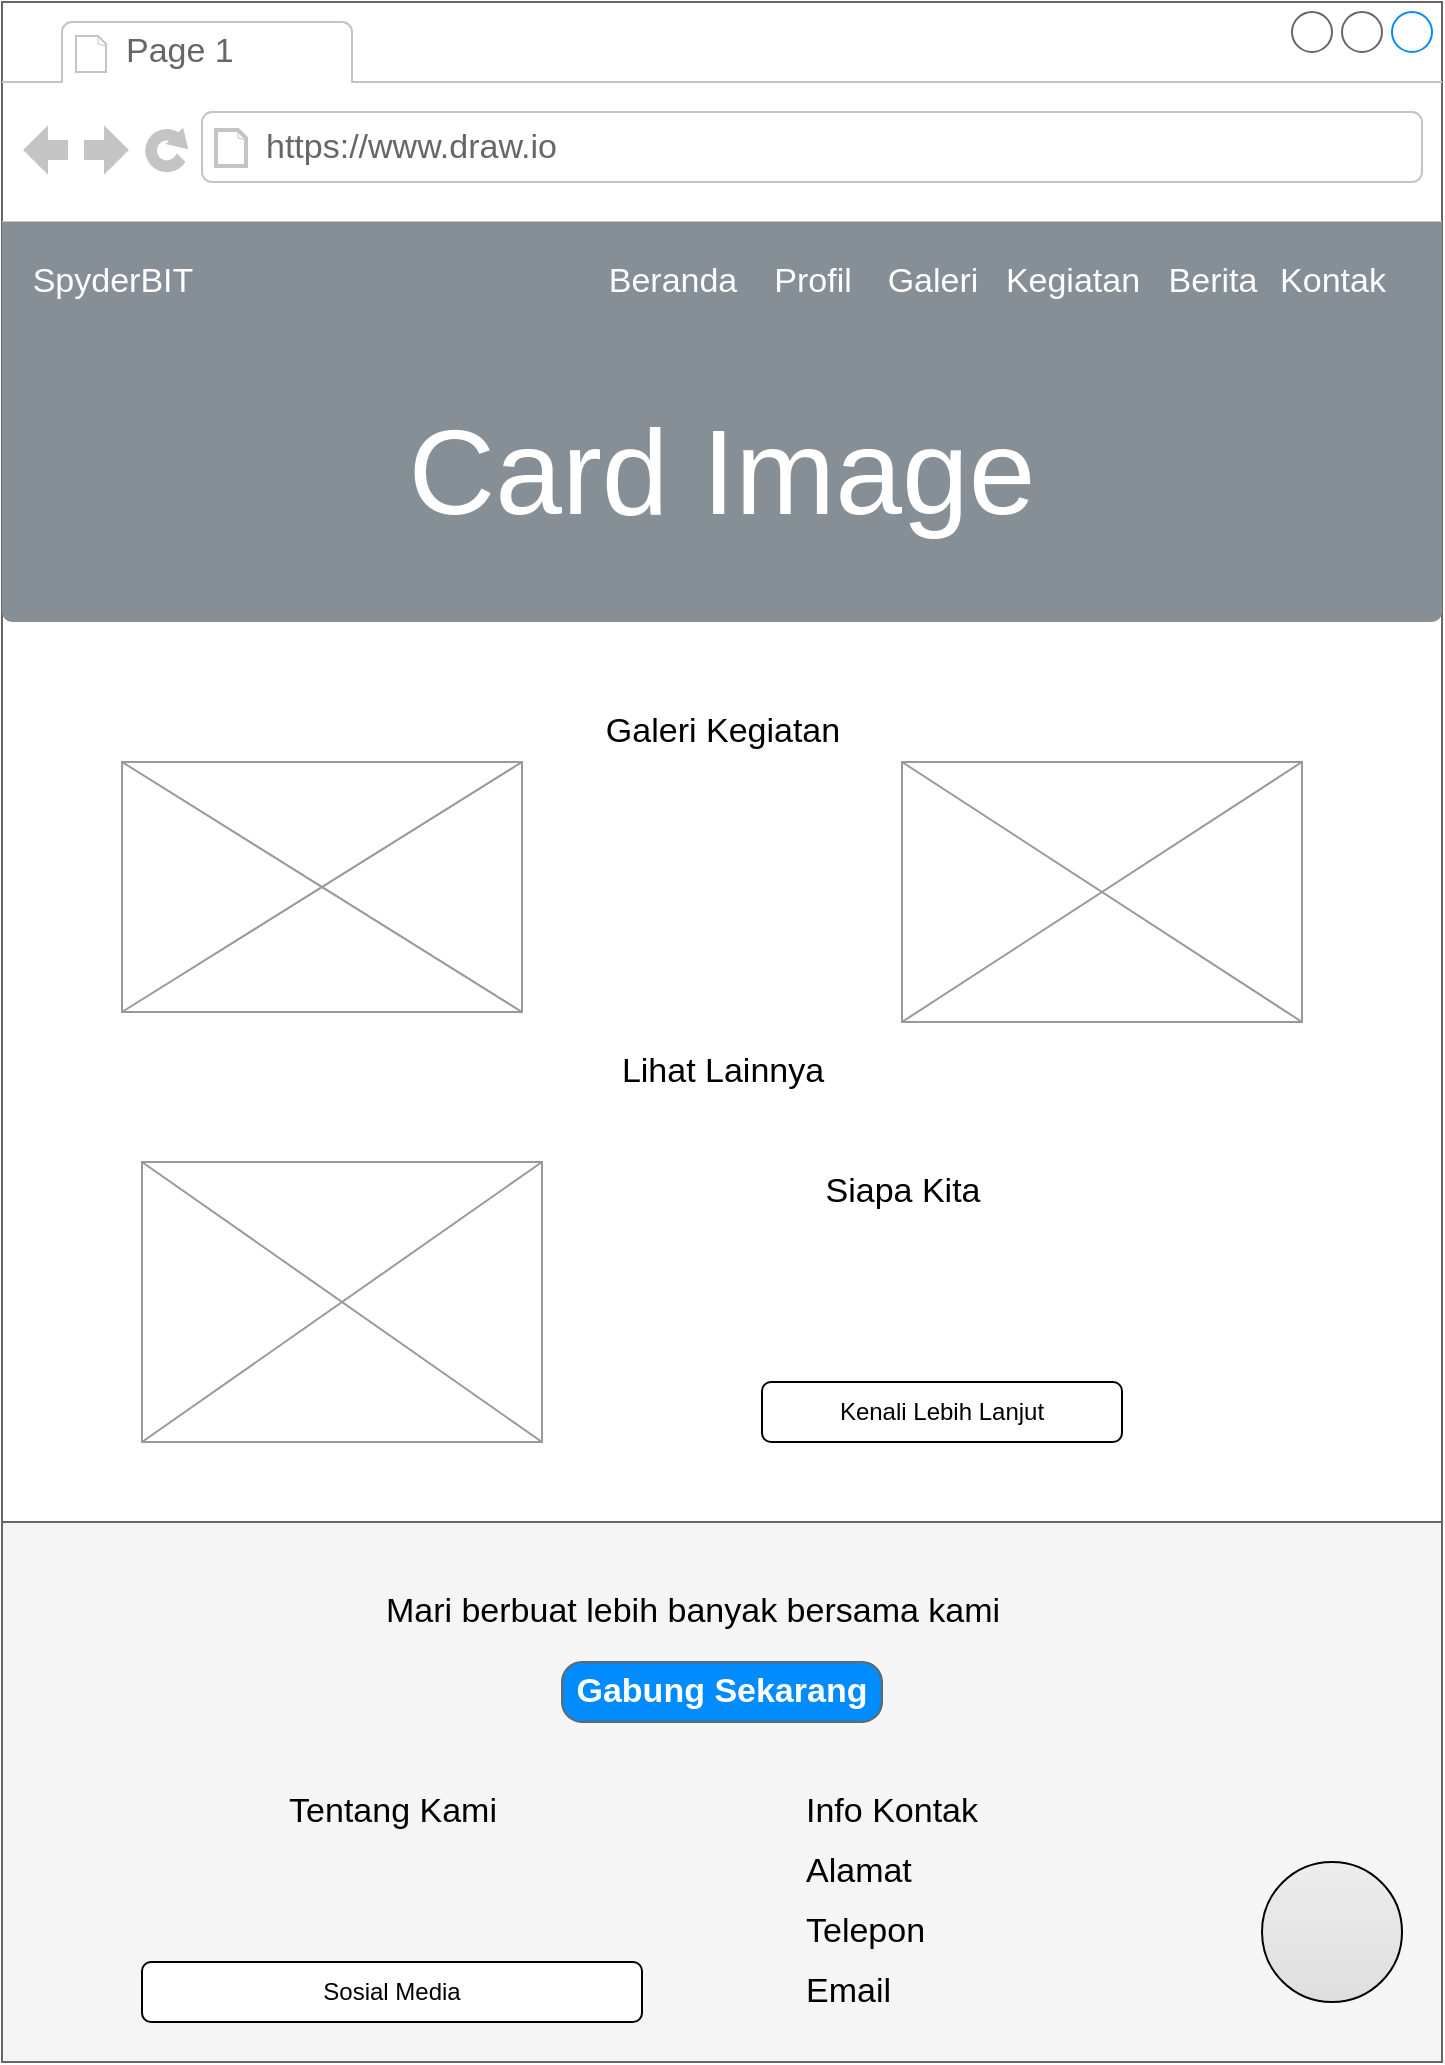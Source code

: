 <mxfile version="21.3.7" type="github">
  <diagram name="Page-1" id="ZanTFDjHVohN3oBrqNSO">
    <mxGraphModel dx="1257" dy="706" grid="1" gridSize="10" guides="1" tooltips="1" connect="1" arrows="1" fold="1" page="1" pageScale="1" pageWidth="850" pageHeight="1100" math="0" shadow="0">
      <root>
        <mxCell id="0" />
        <mxCell id="1" parent="0" />
        <mxCell id="8UCVUKHjYt9TgeEojVH4-1" value="" style="strokeWidth=1;shadow=0;dashed=0;align=center;html=1;shape=mxgraph.mockup.containers.browserWindow;rSize=0;strokeColor=#666666;strokeColor2=#008cff;strokeColor3=#c4c4c4;mainText=,;recursiveResize=0;" vertex="1" parent="1">
          <mxGeometry x="80" y="60" width="720" height="1030" as="geometry" />
        </mxCell>
        <mxCell id="8UCVUKHjYt9TgeEojVH4-2" value="Page 1" style="strokeWidth=1;shadow=0;dashed=0;align=center;html=1;shape=mxgraph.mockup.containers.anchor;fontSize=17;fontColor=#666666;align=left;whiteSpace=wrap;" vertex="1" parent="8UCVUKHjYt9TgeEojVH4-1">
          <mxGeometry x="60" y="12" width="110" height="26" as="geometry" />
        </mxCell>
        <mxCell id="8UCVUKHjYt9TgeEojVH4-3" value="https://www.draw.io" style="strokeWidth=1;shadow=0;dashed=0;align=center;html=1;shape=mxgraph.mockup.containers.anchor;rSize=0;fontSize=17;fontColor=#666666;align=left;" vertex="1" parent="8UCVUKHjYt9TgeEojVH4-1">
          <mxGeometry x="130" y="60" width="250" height="26" as="geometry" />
        </mxCell>
        <mxCell id="8UCVUKHjYt9TgeEojVH4-4" value="Card Image" style="html=1;shadow=0;dashed=0;shape=mxgraph.bootstrap.rrect;rSize=5;strokeColor=none;html=1;whiteSpace=wrap;fillColor=#868E96;fontColor=#ffffff;verticalAlign=middle;align=center;spacing=20;fontSize=60;" vertex="1" parent="8UCVUKHjYt9TgeEojVH4-1">
          <mxGeometry y="160" width="720" height="150" as="geometry" />
        </mxCell>
        <mxCell id="8UCVUKHjYt9TgeEojVH4-6" value="" style="rounded=0;whiteSpace=wrap;html=1;strokeColor=none;fillColor=#868e96;" vertex="1" parent="8UCVUKHjYt9TgeEojVH4-1">
          <mxGeometry y="110" width="720" height="60" as="geometry" />
        </mxCell>
        <mxCell id="8UCVUKHjYt9TgeEojVH4-7" value="SpyderBIT" style="shape=rectangle;strokeColor=none;fillColor=none;linkText=;fontSize=17;fontColor=#ffffff;fontStyle=0;html=1;align=center;" vertex="1" parent="8UCVUKHjYt9TgeEojVH4-1">
          <mxGeometry x="20" y="125" width="70" height="30" as="geometry" />
        </mxCell>
        <mxCell id="8UCVUKHjYt9TgeEojVH4-8" value="Beranda" style="shape=rectangle;strokeColor=none;fillColor=none;linkText=;fontSize=17;fontColor=#ffffff;fontStyle=0;html=1;align=center;" vertex="1" parent="8UCVUKHjYt9TgeEojVH4-1">
          <mxGeometry x="300" y="125" width="70" height="30" as="geometry" />
        </mxCell>
        <mxCell id="8UCVUKHjYt9TgeEojVH4-9" value="Profil" style="shape=rectangle;strokeColor=none;fillColor=none;linkText=;fontSize=17;fontColor=#ffffff;fontStyle=0;html=1;align=center;" vertex="1" parent="8UCVUKHjYt9TgeEojVH4-1">
          <mxGeometry x="370" y="125" width="70" height="30" as="geometry" />
        </mxCell>
        <mxCell id="8UCVUKHjYt9TgeEojVH4-10" value="Galeri" style="shape=rectangle;strokeColor=none;fillColor=none;linkText=;fontSize=17;fontColor=#ffffff;fontStyle=0;html=1;align=center;" vertex="1" parent="8UCVUKHjYt9TgeEojVH4-1">
          <mxGeometry x="430" y="125" width="70" height="30" as="geometry" />
        </mxCell>
        <mxCell id="8UCVUKHjYt9TgeEojVH4-12" value="Kegiatan" style="shape=rectangle;strokeColor=none;fillColor=none;linkText=;fontSize=17;fontColor=#ffffff;fontStyle=0;html=1;align=center;" vertex="1" parent="8UCVUKHjYt9TgeEojVH4-1">
          <mxGeometry x="500" y="125" width="70" height="30" as="geometry" />
        </mxCell>
        <mxCell id="8UCVUKHjYt9TgeEojVH4-13" value="Berita" style="shape=rectangle;strokeColor=none;fillColor=none;linkText=;fontSize=17;fontColor=#ffffff;fontStyle=0;html=1;align=center;" vertex="1" parent="8UCVUKHjYt9TgeEojVH4-1">
          <mxGeometry x="570" y="125" width="70" height="30" as="geometry" />
        </mxCell>
        <mxCell id="8UCVUKHjYt9TgeEojVH4-14" value="Kontak" style="shape=rectangle;strokeColor=none;fillColor=none;linkText=;fontSize=17;fontColor=#ffffff;fontStyle=0;html=1;align=center;" vertex="1" parent="8UCVUKHjYt9TgeEojVH4-1">
          <mxGeometry x="630" y="125" width="70" height="30" as="geometry" />
        </mxCell>
        <mxCell id="8UCVUKHjYt9TgeEojVH4-15" value="" style="verticalLabelPosition=bottom;shadow=0;dashed=0;align=center;html=1;verticalAlign=top;strokeWidth=1;shape=mxgraph.mockup.graphics.simpleIcon;strokeColor=#999999;" vertex="1" parent="8UCVUKHjYt9TgeEojVH4-1">
          <mxGeometry x="60" y="380" width="200" height="125" as="geometry" />
        </mxCell>
        <mxCell id="8UCVUKHjYt9TgeEojVH4-16" value="" style="verticalLabelPosition=bottom;shadow=0;dashed=0;align=center;html=1;verticalAlign=top;strokeWidth=1;shape=mxgraph.mockup.graphics.simpleIcon;strokeColor=#999999;" vertex="1" parent="8UCVUKHjYt9TgeEojVH4-1">
          <mxGeometry x="450" y="380" width="200" height="130" as="geometry" />
        </mxCell>
        <mxCell id="8UCVUKHjYt9TgeEojVH4-17" value="&lt;font color=&quot;#000000&quot;&gt;Galeri Kegiatan&lt;/font&gt;" style="shape=rectangle;strokeColor=none;fillColor=none;linkText=;fontSize=17;fontColor=#ffffff;fontStyle=0;html=1;align=center;" vertex="1" parent="8UCVUKHjYt9TgeEojVH4-1">
          <mxGeometry x="280" y="350" width="160" height="30" as="geometry" />
        </mxCell>
        <mxCell id="8UCVUKHjYt9TgeEojVH4-18" value="&lt;font color=&quot;#000000&quot;&gt;Lihat Lainnya&lt;/font&gt;" style="shape=rectangle;strokeColor=none;fillColor=none;linkText=;fontSize=17;fontColor=#ffffff;fontStyle=0;html=1;align=center;" vertex="1" parent="8UCVUKHjYt9TgeEojVH4-1">
          <mxGeometry x="280" y="520" width="160" height="30" as="geometry" />
        </mxCell>
        <mxCell id="8UCVUKHjYt9TgeEojVH4-19" value="" style="verticalLabelPosition=bottom;shadow=0;dashed=0;align=center;html=1;verticalAlign=top;strokeWidth=1;shape=mxgraph.mockup.graphics.simpleIcon;strokeColor=#999999;" vertex="1" parent="8UCVUKHjYt9TgeEojVH4-1">
          <mxGeometry x="70" y="580" width="200" height="140" as="geometry" />
        </mxCell>
        <mxCell id="8UCVUKHjYt9TgeEojVH4-20" value="" style="rounded=0;whiteSpace=wrap;html=1;fillColor=#f5f5f5;strokeColor=#666666;fontColor=#333333;" vertex="1" parent="8UCVUKHjYt9TgeEojVH4-1">
          <mxGeometry y="760" width="720" height="270" as="geometry" />
        </mxCell>
        <mxCell id="8UCVUKHjYt9TgeEojVH4-21" value="Gabung Sekarang" style="strokeWidth=1;shadow=0;dashed=0;align=center;html=1;shape=mxgraph.mockup.buttons.button;strokeColor=#666666;fontColor=#ffffff;mainText=;buttonStyle=round;fontSize=17;fontStyle=1;fillColor=#008cff;whiteSpace=wrap;" vertex="1" parent="8UCVUKHjYt9TgeEojVH4-1">
          <mxGeometry x="280" y="830" width="160" height="30" as="geometry" />
        </mxCell>
        <mxCell id="8UCVUKHjYt9TgeEojVH4-22" value="&lt;font color=&quot;#000000&quot;&gt;Mari berbuat lebih banyak bersama kami&lt;/font&gt;" style="shape=rectangle;strokeColor=none;fillColor=none;linkText=;fontSize=17;fontColor=#ffffff;fontStyle=0;html=1;align=center;" vertex="1" parent="8UCVUKHjYt9TgeEojVH4-1">
          <mxGeometry x="170" y="790" width="350" height="30" as="geometry" />
        </mxCell>
        <mxCell id="8UCVUKHjYt9TgeEojVH4-23" value="&lt;font color=&quot;#000000&quot;&gt;Tentang Kami&lt;/font&gt;" style="shape=rectangle;strokeColor=none;fillColor=none;linkText=;fontSize=17;fontColor=#ffffff;fontStyle=0;html=1;align=center;" vertex="1" parent="8UCVUKHjYt9TgeEojVH4-1">
          <mxGeometry x="20" y="890" width="350" height="30" as="geometry" />
        </mxCell>
        <mxCell id="8UCVUKHjYt9TgeEojVH4-24" value="&lt;font color=&quot;#000000&quot;&gt;Info Kontak&lt;/font&gt;" style="shape=rectangle;strokeColor=none;fillColor=none;linkText=;fontSize=17;fontColor=#ffffff;fontStyle=0;html=1;align=left;" vertex="1" parent="8UCVUKHjYt9TgeEojVH4-1">
          <mxGeometry x="400" y="890" width="310" height="30" as="geometry" />
        </mxCell>
        <mxCell id="8UCVUKHjYt9TgeEojVH4-25" value="" style="html=1;shadow=0;dashed=0;shape=mxgraph.bootstrap.radioButton2;labelPosition=right;verticalLabelPosition=middle;align=left;verticalAlign=middle;gradientColor=#DEDEDE;fillColor=#EDEDED;checked=0;spacing=5;checkedFill=#0085FC;checkedStroke=#ffffff;sketch=0;" vertex="1" parent="8UCVUKHjYt9TgeEojVH4-1">
          <mxGeometry x="630" y="930" width="70" height="70" as="geometry" />
        </mxCell>
        <mxCell id="8UCVUKHjYt9TgeEojVH4-26" value="&lt;font color=&quot;#000000&quot;&gt;Alamat&lt;/font&gt;" style="shape=rectangle;strokeColor=none;fillColor=none;linkText=;fontSize=17;fontColor=#ffffff;fontStyle=0;html=1;align=left;" vertex="1" parent="8UCVUKHjYt9TgeEojVH4-1">
          <mxGeometry x="400" y="920" width="130" height="30" as="geometry" />
        </mxCell>
        <mxCell id="8UCVUKHjYt9TgeEojVH4-27" value="&lt;font color=&quot;#000000&quot;&gt;Telepon&lt;/font&gt;" style="shape=rectangle;strokeColor=none;fillColor=none;linkText=;fontSize=17;fontColor=#ffffff;fontStyle=0;html=1;align=left;" vertex="1" parent="8UCVUKHjYt9TgeEojVH4-1">
          <mxGeometry x="400" y="950" width="130" height="30" as="geometry" />
        </mxCell>
        <mxCell id="8UCVUKHjYt9TgeEojVH4-28" value="&lt;font color=&quot;#000000&quot;&gt;Email&lt;/font&gt;" style="shape=rectangle;strokeColor=none;fillColor=none;linkText=;fontSize=17;fontColor=#ffffff;fontStyle=0;html=1;align=left;" vertex="1" parent="8UCVUKHjYt9TgeEojVH4-1">
          <mxGeometry x="400" y="980" width="130" height="30" as="geometry" />
        </mxCell>
        <mxCell id="8UCVUKHjYt9TgeEojVH4-29" value="Sosial Media" style="rounded=1;whiteSpace=wrap;html=1;" vertex="1" parent="8UCVUKHjYt9TgeEojVH4-1">
          <mxGeometry x="70" y="980" width="250" height="30" as="geometry" />
        </mxCell>
        <mxCell id="8UCVUKHjYt9TgeEojVH4-30" value="Kenali Lebih Lanjut" style="rounded=1;whiteSpace=wrap;html=1;" vertex="1" parent="8UCVUKHjYt9TgeEojVH4-1">
          <mxGeometry x="380" y="690" width="180" height="30" as="geometry" />
        </mxCell>
        <mxCell id="8UCVUKHjYt9TgeEojVH4-31" value="&lt;font color=&quot;#000000&quot;&gt;Siapa Kita&lt;/font&gt;" style="shape=rectangle;strokeColor=none;fillColor=none;linkText=;fontSize=17;fontColor=#ffffff;fontStyle=0;html=1;align=center;" vertex="1" parent="8UCVUKHjYt9TgeEojVH4-1">
          <mxGeometry x="370" y="580" width="160" height="30" as="geometry" />
        </mxCell>
      </root>
    </mxGraphModel>
  </diagram>
</mxfile>
